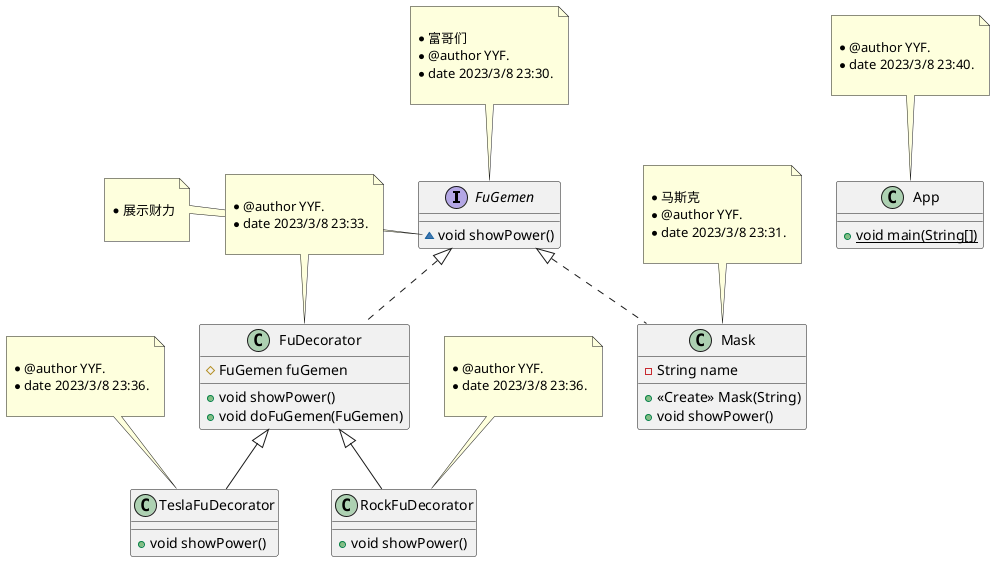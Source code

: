 @startuml
interface FuGemen {
~ void showPower()
}
note top of FuGemen

 * 富哥们
 * @author YYF.
 * date 2023/3/8 23:30.
 
end note
note left of FuGemen::showPower()

     * 展示财力
     
end note

class App {
+ {static} void main(String[])
}
note top of App

 * @author YYF.
 * date 2023/3/8 23:40.
 
end note

class FuDecorator {
# FuGemen fuGemen
+ void showPower()
+ void doFuGemen(FuGemen)
}
note top of FuDecorator

 * @author YYF.
 * date 2023/3/8 23:33.
 
end note

class TeslaFuDecorator {
+ void showPower()
}
note top of TeslaFuDecorator

 * @author YYF.
 * date 2023/3/8 23:36.
 
end note

class RockFuDecorator {
+ void showPower()
}
note top of RockFuDecorator

 * @author YYF.
 * date 2023/3/8 23:36.
 
end note

class Mask {
- String name
+ <<Create>> Mask(String)
+ void showPower()
}
note top of Mask

 * 马斯克
 * @author YYF.
 * date 2023/3/8 23:31.
 
end note



FuGemen <|.. FuDecorator
FuDecorator <|-- TeslaFuDecorator
FuDecorator <|-- RockFuDecorator
FuGemen <|.. Mask
@enduml